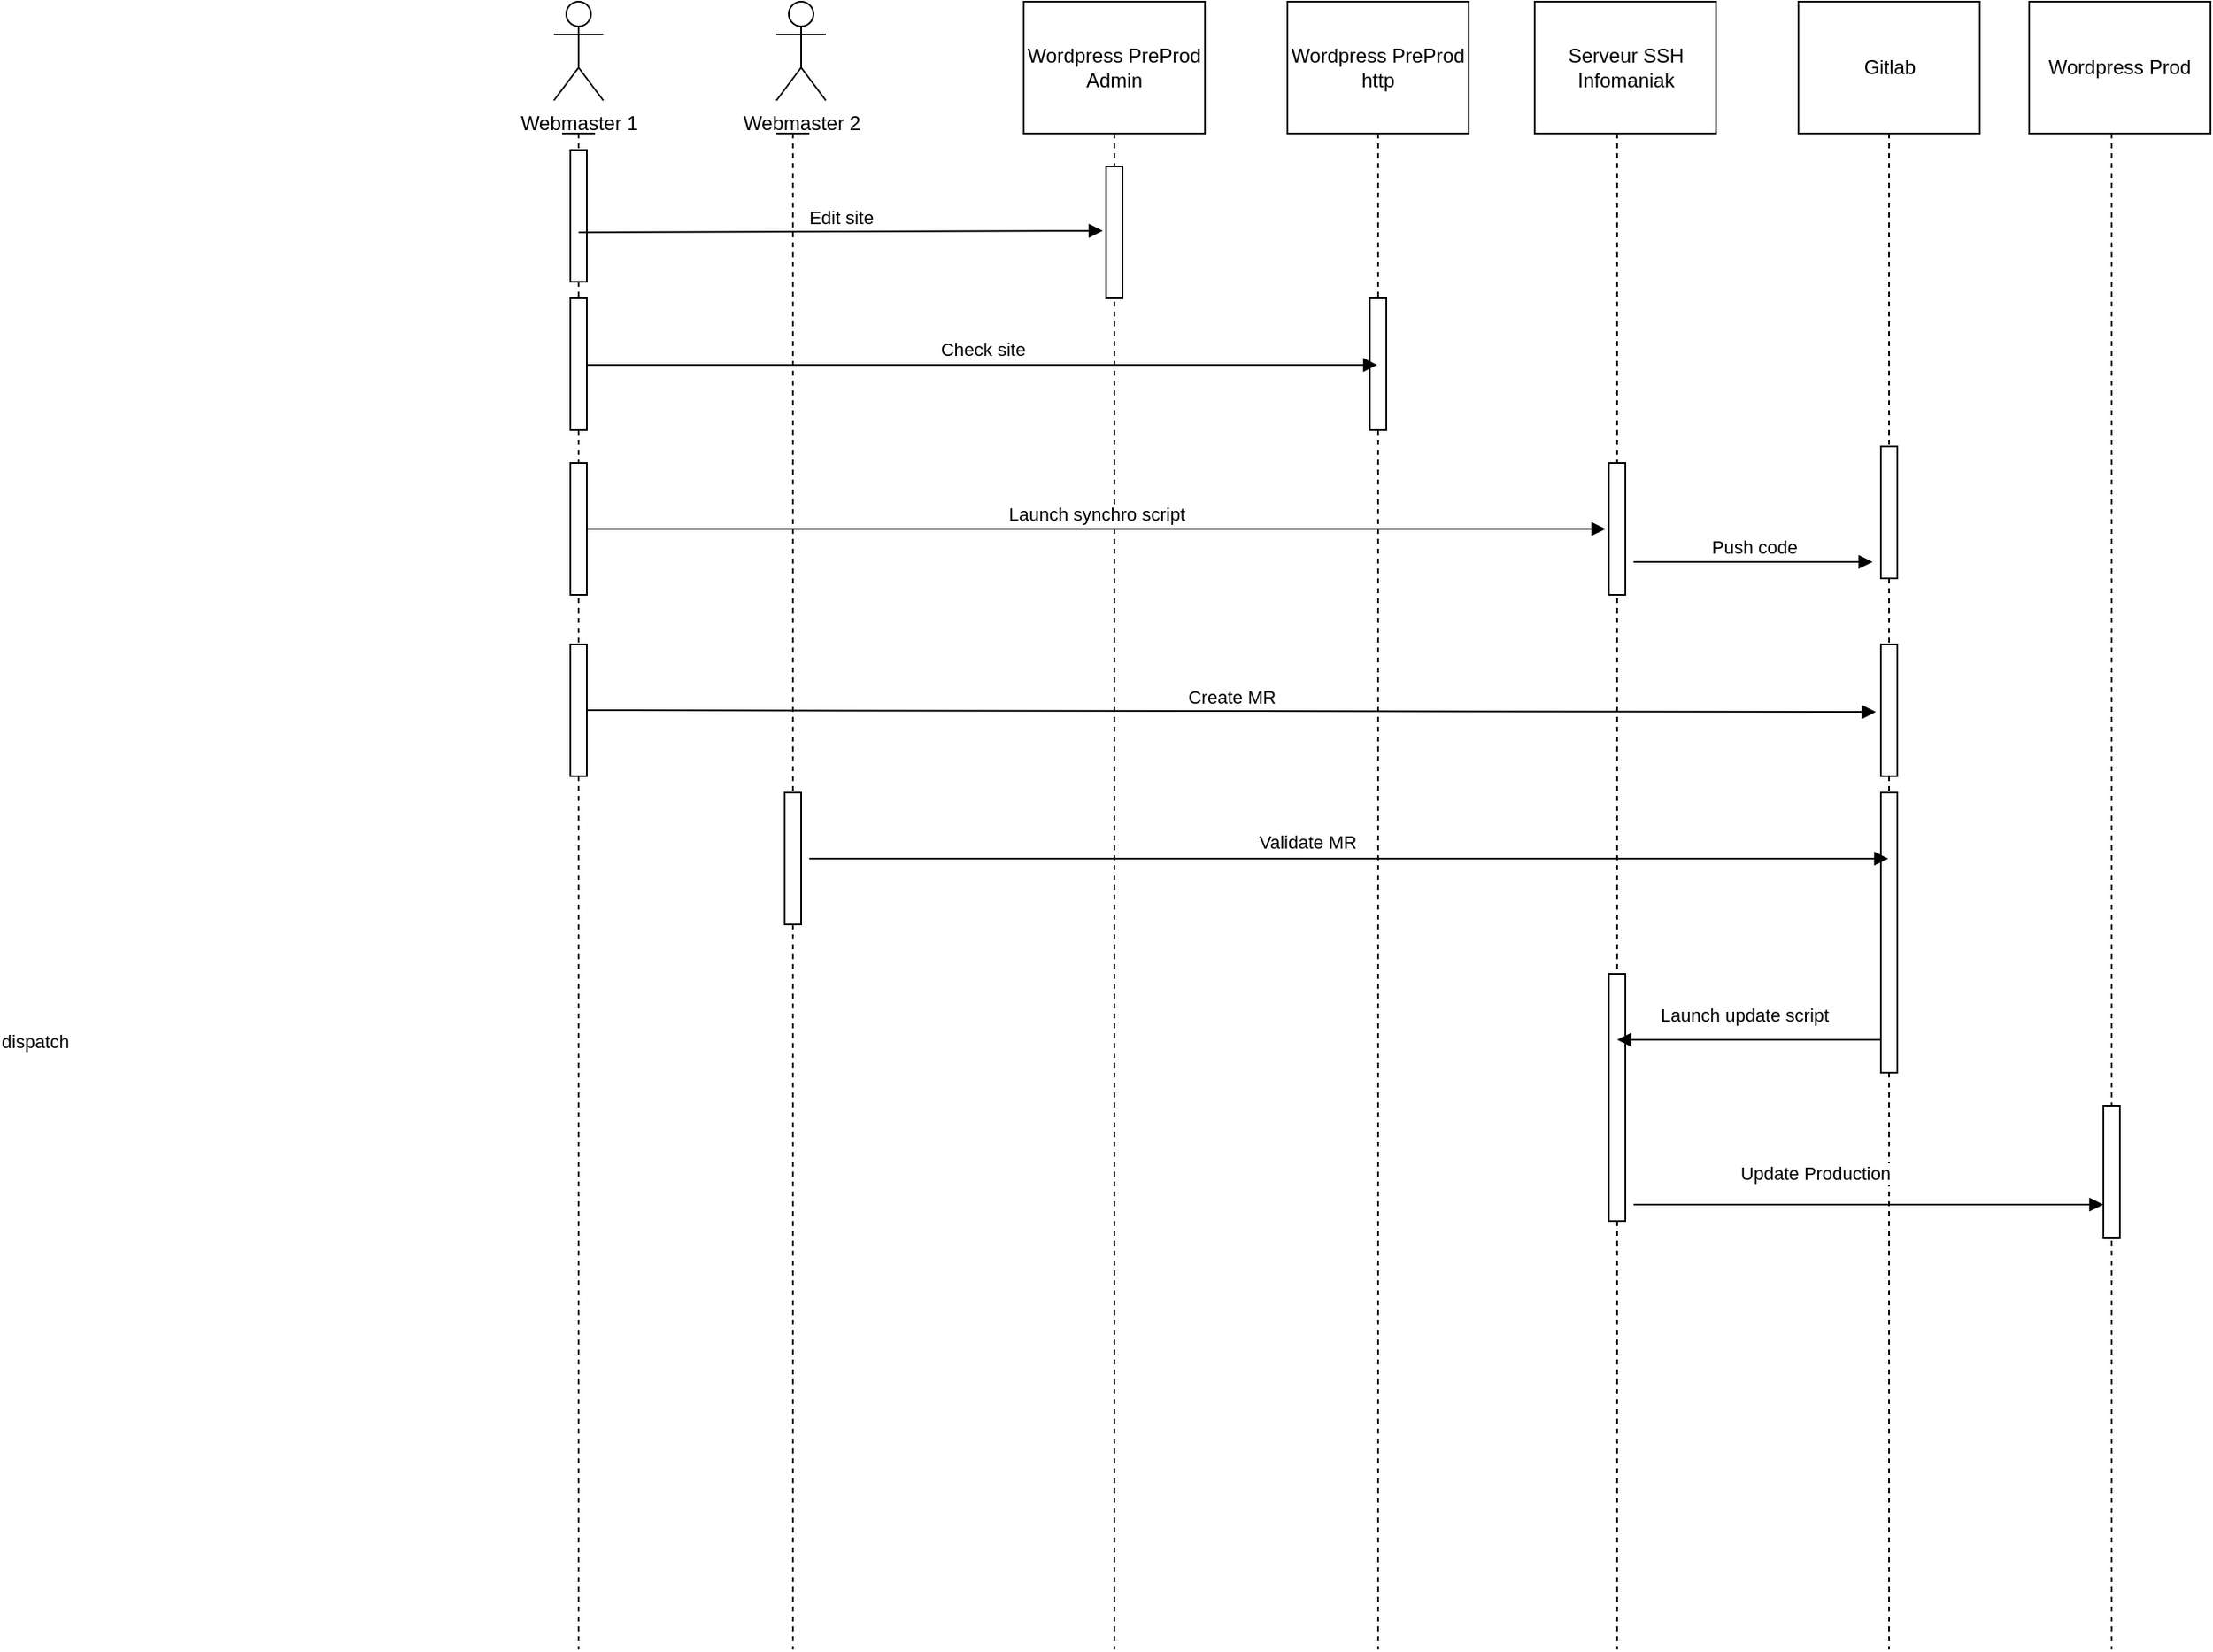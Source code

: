 <mxfile version="13.6.9" type="github">
  <diagram id="b5BBvvnoYghZVw3N3fzL" name="Page-1">
    <mxGraphModel dx="2253" dy="769" grid="1" gridSize="10" guides="1" tooltips="1" connect="1" arrows="1" fold="1" page="1" pageScale="1" pageWidth="827" pageHeight="1169" math="0" shadow="0">
      <root>
        <mxCell id="0" />
        <mxCell id="1" parent="0" />
        <mxCell id="hjDG5RWEAZ4B85BI5jkp-1" value="Wordpress PreProd&lt;br&gt;Admin" style="rounded=0;whiteSpace=wrap;html=1;" parent="1" vertex="1">
          <mxGeometry x="340" y="40" width="110" height="80" as="geometry" />
        </mxCell>
        <mxCell id="hjDG5RWEAZ4B85BI5jkp-2" value="Wordpress Prod" style="rounded=0;whiteSpace=wrap;html=1;" parent="1" vertex="1">
          <mxGeometry x="950" y="40" width="110" height="80" as="geometry" />
        </mxCell>
        <mxCell id="hjDG5RWEAZ4B85BI5jkp-5" value="Webmaster 1" style="shape=umlActor;verticalLabelPosition=bottom;verticalAlign=top;html=1;" parent="1" vertex="1">
          <mxGeometry x="55" y="40" width="30" height="60" as="geometry" />
        </mxCell>
        <mxCell id="hjDG5RWEAZ4B85BI5jkp-6" value="Serveur SSH &lt;br&gt;Infomaniak" style="html=1;" parent="1" vertex="1">
          <mxGeometry x="650" y="40" width="110" height="80" as="geometry" />
        </mxCell>
        <mxCell id="hjDG5RWEAZ4B85BI5jkp-10" value="" style="shape=umlLifeline;participant=umlActor;perimeter=lifelinePerimeter;whiteSpace=wrap;html=1;container=1;collapsible=0;recursiveResize=0;verticalAlign=top;spacingTop=36;outlineConnect=0;size=0;" parent="1" vertex="1">
          <mxGeometry x="60" y="120" width="20" height="920" as="geometry" />
        </mxCell>
        <mxCell id="hjDG5RWEAZ4B85BI5jkp-14" value="" style="html=1;points=[];perimeter=orthogonalPerimeter;" parent="hjDG5RWEAZ4B85BI5jkp-10" vertex="1">
          <mxGeometry x="5" y="10" width="10" height="80" as="geometry" />
        </mxCell>
        <mxCell id="hjDG5RWEAZ4B85BI5jkp-22" value="" style="html=1;points=[];perimeter=orthogonalPerimeter;" parent="hjDG5RWEAZ4B85BI5jkp-10" vertex="1">
          <mxGeometry x="5" y="200" width="10" height="80" as="geometry" />
        </mxCell>
        <mxCell id="PhRSIPTckAn2p_rhJ8ML-2" value="" style="html=1;points=[];perimeter=orthogonalPerimeter;" vertex="1" parent="hjDG5RWEAZ4B85BI5jkp-10">
          <mxGeometry x="5" y="310" width="10" height="80" as="geometry" />
        </mxCell>
        <mxCell id="hjDG5RWEAZ4B85BI5jkp-11" value="" style="shape=umlLifeline;participant=umlActor;perimeter=lifelinePerimeter;whiteSpace=wrap;html=1;container=1;collapsible=0;recursiveResize=0;verticalAlign=top;spacingTop=36;outlineConnect=0;size=0;" parent="1" vertex="1">
          <mxGeometry x="385" y="120" width="20" height="920" as="geometry" />
        </mxCell>
        <mxCell id="hjDG5RWEAZ4B85BI5jkp-17" value="" style="html=1;points=[];perimeter=orthogonalPerimeter;" parent="hjDG5RWEAZ4B85BI5jkp-11" vertex="1">
          <mxGeometry x="5" y="20" width="10" height="80" as="geometry" />
        </mxCell>
        <mxCell id="hjDG5RWEAZ4B85BI5jkp-12" value="" style="shape=umlLifeline;participant=umlActor;perimeter=lifelinePerimeter;whiteSpace=wrap;html=1;container=1;collapsible=0;recursiveResize=0;verticalAlign=top;spacingTop=36;outlineConnect=0;size=0;" parent="1" vertex="1">
          <mxGeometry x="690" y="120" width="20" height="920" as="geometry" />
        </mxCell>
        <mxCell id="hjDG5RWEAZ4B85BI5jkp-23" value="" style="html=1;points=[];perimeter=orthogonalPerimeter;" parent="hjDG5RWEAZ4B85BI5jkp-12" vertex="1">
          <mxGeometry x="5" y="200" width="10" height="80" as="geometry" />
        </mxCell>
        <mxCell id="hjDG5RWEAZ4B85BI5jkp-37" value="" style="html=1;points=[];perimeter=orthogonalPerimeter;" parent="hjDG5RWEAZ4B85BI5jkp-12" vertex="1">
          <mxGeometry x="5" y="510" width="10" height="150" as="geometry" />
        </mxCell>
        <mxCell id="hjDG5RWEAZ4B85BI5jkp-13" value="" style="shape=umlLifeline;participant=umlActor;perimeter=lifelinePerimeter;whiteSpace=wrap;html=1;container=1;collapsible=0;recursiveResize=0;verticalAlign=top;spacingTop=36;outlineConnect=0;size=0;" parent="1" vertex="1">
          <mxGeometry x="990" y="120" width="20" height="920" as="geometry" />
        </mxCell>
        <mxCell id="hjDG5RWEAZ4B85BI5jkp-25" value="" style="html=1;points=[];perimeter=orthogonalPerimeter;" parent="hjDG5RWEAZ4B85BI5jkp-13" vertex="1">
          <mxGeometry x="5" y="590" width="10" height="80" as="geometry" />
        </mxCell>
        <mxCell id="hjDG5RWEAZ4B85BI5jkp-15" value="Wordpress PreProd&lt;br&gt;http" style="rounded=0;whiteSpace=wrap;html=1;" parent="1" vertex="1">
          <mxGeometry x="500" y="40" width="110" height="80" as="geometry" />
        </mxCell>
        <mxCell id="hjDG5RWEAZ4B85BI5jkp-16" value="" style="shape=umlLifeline;participant=umlActor;perimeter=lifelinePerimeter;whiteSpace=wrap;html=1;container=1;collapsible=0;recursiveResize=0;verticalAlign=top;spacingTop=36;outlineConnect=0;size=0;" parent="1" vertex="1">
          <mxGeometry x="545" y="120" width="20" height="920" as="geometry" />
        </mxCell>
        <mxCell id="hjDG5RWEAZ4B85BI5jkp-20" value="" style="html=1;points=[];perimeter=orthogonalPerimeter;" parent="hjDG5RWEAZ4B85BI5jkp-16" vertex="1">
          <mxGeometry x="5" y="100" width="10" height="80" as="geometry" />
        </mxCell>
        <mxCell id="hjDG5RWEAZ4B85BI5jkp-18" value="Edit site" style="html=1;verticalAlign=bottom;endArrow=block;entryX=-0.2;entryY=0.488;entryDx=0;entryDy=0;entryPerimeter=0;" parent="1" target="hjDG5RWEAZ4B85BI5jkp-17" edge="1">
          <mxGeometry width="80" relative="1" as="geometry">
            <mxPoint x="70" y="180" as="sourcePoint" />
            <mxPoint x="150" y="180" as="targetPoint" />
          </mxGeometry>
        </mxCell>
        <mxCell id="hjDG5RWEAZ4B85BI5jkp-19" value="" style="html=1;points=[];perimeter=orthogonalPerimeter;" parent="1" vertex="1">
          <mxGeometry x="65" y="220" width="10" height="80" as="geometry" />
        </mxCell>
        <mxCell id="hjDG5RWEAZ4B85BI5jkp-21" value="Check site" style="html=1;verticalAlign=bottom;endArrow=block;" parent="1" target="hjDG5RWEAZ4B85BI5jkp-16" edge="1">
          <mxGeometry width="80" relative="1" as="geometry">
            <mxPoint x="75" y="260.46" as="sourcePoint" />
            <mxPoint x="223" y="259.5" as="targetPoint" />
          </mxGeometry>
        </mxCell>
        <mxCell id="hjDG5RWEAZ4B85BI5jkp-24" value="Launch synchro script" style="html=1;verticalAlign=bottom;endArrow=block;entryX=-0.2;entryY=0.5;entryDx=0;entryDy=0;entryPerimeter=0;" parent="1" target="hjDG5RWEAZ4B85BI5jkp-23" edge="1">
          <mxGeometry width="80" relative="1" as="geometry">
            <mxPoint x="75" y="360.0" as="sourcePoint" />
            <mxPoint x="399.5" y="360.0" as="targetPoint" />
          </mxGeometry>
        </mxCell>
        <mxCell id="hjDG5RWEAZ4B85BI5jkp-26" value="Push code" style="html=1;verticalAlign=bottom;endArrow=block;" parent="1" edge="1">
          <mxGeometry width="80" relative="1" as="geometry">
            <mxPoint x="710" y="380" as="sourcePoint" />
            <mxPoint x="855" y="380" as="targetPoint" />
          </mxGeometry>
        </mxCell>
        <mxCell id="hjDG5RWEAZ4B85BI5jkp-29" value="Gitlab" style="html=1;" parent="1" vertex="1">
          <mxGeometry x="810" y="40" width="110" height="80" as="geometry" />
        </mxCell>
        <mxCell id="hjDG5RWEAZ4B85BI5jkp-30" value="" style="shape=umlLifeline;participant=umlActor;perimeter=lifelinePerimeter;whiteSpace=wrap;html=1;container=1;collapsible=0;recursiveResize=0;verticalAlign=top;spacingTop=36;outlineConnect=0;size=0;" parent="1" vertex="1">
          <mxGeometry x="855" y="120" width="20" height="920" as="geometry" />
        </mxCell>
        <mxCell id="hjDG5RWEAZ4B85BI5jkp-31" value="" style="html=1;points=[];perimeter=orthogonalPerimeter;" parent="hjDG5RWEAZ4B85BI5jkp-30" vertex="1">
          <mxGeometry x="5" y="190" width="10" height="80" as="geometry" />
        </mxCell>
        <mxCell id="PhRSIPTckAn2p_rhJ8ML-3" value="" style="html=1;points=[];perimeter=orthogonalPerimeter;" vertex="1" parent="hjDG5RWEAZ4B85BI5jkp-30">
          <mxGeometry x="5" y="310" width="10" height="80" as="geometry" />
        </mxCell>
        <mxCell id="PhRSIPTckAn2p_rhJ8ML-16" value="" style="html=1;points=[];perimeter=orthogonalPerimeter;" vertex="1" parent="hjDG5RWEAZ4B85BI5jkp-30">
          <mxGeometry x="5" y="400" width="10" height="170" as="geometry" />
        </mxCell>
        <mxCell id="hjDG5RWEAZ4B85BI5jkp-36" value="" style="html=1;verticalAlign=bottom;endArrow=block;" parent="1" target="hjDG5RWEAZ4B85BI5jkp-12" edge="1">
          <mxGeometry width="80" relative="1" as="geometry">
            <mxPoint x="860" y="670" as="sourcePoint" />
            <mxPoint x="720" y="655" as="targetPoint" />
            <Array as="points">
              <mxPoint x="790" y="670" />
            </Array>
          </mxGeometry>
        </mxCell>
        <mxCell id="hjDG5RWEAZ4B85BI5jkp-38" value="Launch update script" style="edgeLabel;html=1;align=center;verticalAlign=middle;resizable=0;points=[];" parent="hjDG5RWEAZ4B85BI5jkp-36" vertex="1" connectable="0">
          <mxGeometry x="0.246" y="1" relative="1" as="geometry">
            <mxPoint x="15.99" y="-16.64" as="offset" />
          </mxGeometry>
        </mxCell>
        <mxCell id="PhRSIPTckAn2p_rhJ8ML-4" value="Create MR" style="html=1;verticalAlign=bottom;endArrow=block;entryX=-0.3;entryY=0.513;entryDx=0;entryDy=0;entryPerimeter=0;" edge="1" parent="1" target="PhRSIPTckAn2p_rhJ8ML-3">
          <mxGeometry width="80" relative="1" as="geometry">
            <mxPoint x="75" y="470" as="sourcePoint" />
            <mxPoint x="155" y="470" as="targetPoint" />
          </mxGeometry>
        </mxCell>
        <mxCell id="PhRSIPTckAn2p_rhJ8ML-6" value="Webmaster 2" style="shape=umlActor;verticalLabelPosition=bottom;verticalAlign=top;html=1;" vertex="1" parent="1">
          <mxGeometry x="190" y="40" width="30" height="60" as="geometry" />
        </mxCell>
        <mxCell id="PhRSIPTckAn2p_rhJ8ML-12" value="" style="shape=umlLifeline;participant=umlActor;perimeter=lifelinePerimeter;whiteSpace=wrap;html=1;container=1;collapsible=0;recursiveResize=0;verticalAlign=top;spacingTop=36;outlineConnect=0;size=0;" vertex="1" parent="1">
          <mxGeometry x="190" y="120" width="20" height="920" as="geometry" />
        </mxCell>
        <mxCell id="PhRSIPTckAn2p_rhJ8ML-15" value="" style="html=1;points=[];perimeter=orthogonalPerimeter;" vertex="1" parent="PhRSIPTckAn2p_rhJ8ML-12">
          <mxGeometry x="5" y="400" width="10" height="80" as="geometry" />
        </mxCell>
        <mxCell id="PhRSIPTckAn2p_rhJ8ML-17" value="dispatch" style="html=1;verticalAlign=bottom;endArrow=block;" edge="1" parent="1" target="hjDG5RWEAZ4B85BI5jkp-30">
          <mxGeometry x="-1" y="-485" width="80" relative="1" as="geometry">
            <mxPoint x="210" y="560" as="sourcePoint" />
            <mxPoint x="290" y="560" as="targetPoint" />
            <mxPoint x="-470" y="-365" as="offset" />
          </mxGeometry>
        </mxCell>
        <mxCell id="PhRSIPTckAn2p_rhJ8ML-18" value="Validate MR" style="edgeLabel;html=1;align=center;verticalAlign=middle;resizable=0;points=[];" vertex="1" connectable="0" parent="PhRSIPTckAn2p_rhJ8ML-17">
          <mxGeometry x="-0.077" y="-2" relative="1" as="geometry">
            <mxPoint y="-12" as="offset" />
          </mxGeometry>
        </mxCell>
        <mxCell id="PhRSIPTckAn2p_rhJ8ML-19" value="Update Production" style="html=1;verticalAlign=bottom;endArrow=block;" edge="1" parent="1" target="hjDG5RWEAZ4B85BI5jkp-25">
          <mxGeometry x="-0.228" y="10" width="80" relative="1" as="geometry">
            <mxPoint x="710" y="770" as="sourcePoint" />
            <mxPoint x="790" y="770" as="targetPoint" />
            <mxPoint as="offset" />
          </mxGeometry>
        </mxCell>
      </root>
    </mxGraphModel>
  </diagram>
</mxfile>
